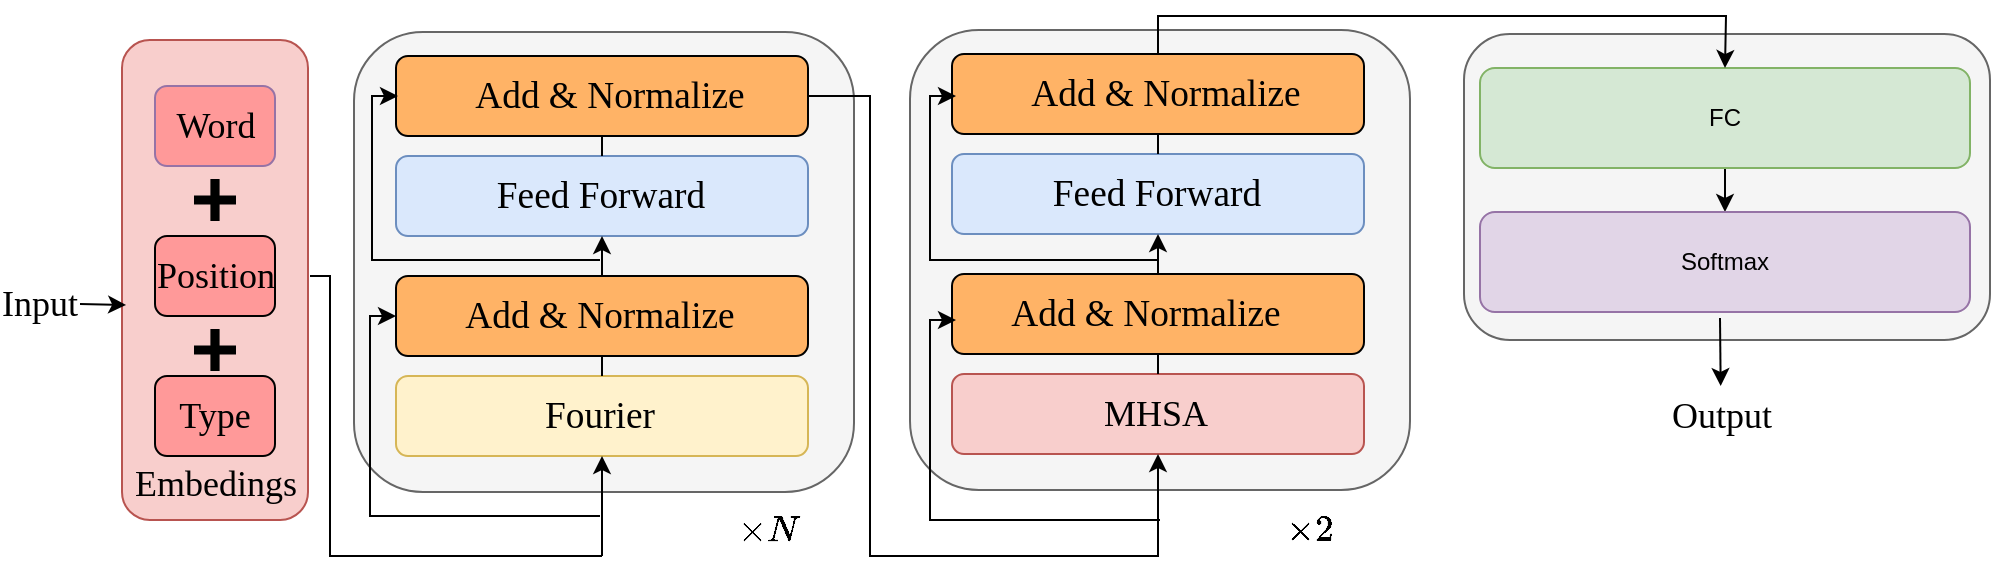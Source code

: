 <mxfile version="26.1.1">
  <diagram name="第 1 页" id="OZodCYnjfzVSxdGQ9F1W">
    <mxGraphModel dx="1050" dy="1691" grid="1" gridSize="10" guides="1" tooltips="1" connect="1" arrows="1" fold="1" page="1" pageScale="1" pageWidth="827" pageHeight="1169" math="1" shadow="0">
      <root>
        <mxCell id="0" />
        <mxCell id="1" parent="0" />
        <mxCell id="BH4oJEIWNUZMl2tsmwMQ-1" value="&lt;font style=&quot;font-size: 18px;&quot; face=&quot;Times New Roman&quot;&gt;Input&lt;/font&gt;" style="text;html=1;align=center;verticalAlign=middle;whiteSpace=wrap;rounded=0;" parent="1" vertex="1">
          <mxGeometry x="95" y="99" width="40" height="30" as="geometry" />
        </mxCell>
        <mxCell id="BH4oJEIWNUZMl2tsmwMQ-12" value="&lt;div&gt;&lt;span style=&quot;font-size: 14pt; font-family: &amp;quot;Times New Roman&amp;quot;;&quot;&gt;Fourier&lt;/span&gt;&lt;/div&gt;" style="text;html=1;align=center;verticalAlign=middle;whiteSpace=wrap;rounded=0;" parent="1" vertex="1">
          <mxGeometry x="365" y="155" width="60" height="30" as="geometry" />
        </mxCell>
        <mxCell id="BH4oJEIWNUZMl2tsmwMQ-14" value="&lt;div&gt;&lt;span style=&quot;font-size: 14pt; font-family: &amp;quot;Times New Roman&amp;quot;;&quot;&gt;Add &amp;amp; Normalize&lt;/span&gt;&lt;/div&gt;" style="text;html=1;align=center;verticalAlign=middle;whiteSpace=wrap;rounded=0;" parent="1" vertex="1">
          <mxGeometry x="320" y="105" width="160" height="30" as="geometry" />
        </mxCell>
        <mxCell id="BH4oJEIWNUZMl2tsmwMQ-19" value="&lt;div&gt;&lt;span style=&quot;font-size: 14pt; font-family: &amp;quot;Times New Roman&amp;quot;;&quot;&gt;Feed Forward&lt;/span&gt;&lt;/div&gt;" style="text;html=1;align=center;verticalAlign=middle;whiteSpace=wrap;rounded=0;" parent="1" vertex="1">
          <mxGeometry x="342" y="45" width="116" height="30" as="geometry" />
        </mxCell>
        <mxCell id="BH4oJEIWNUZMl2tsmwMQ-20" value="" style="group" parent="1" vertex="1" connectable="0">
          <mxGeometry x="272" y="-22" width="250" height="235" as="geometry" />
        </mxCell>
        <mxCell id="BH4oJEIWNUZMl2tsmwMQ-10" value="" style="rounded=1;whiteSpace=wrap;html=1;fillColor=#f5f5f5;fontColor=#333333;strokeColor=#666666;" parent="BH4oJEIWNUZMl2tsmwMQ-20" vertex="1">
          <mxGeometry width="250" height="230" as="geometry" />
        </mxCell>
        <mxCell id="BH4oJEIWNUZMl2tsmwMQ-11" value="" style="rounded=1;whiteSpace=wrap;html=1;fillColor=#fff2cc;strokeColor=#d6b656;" parent="BH4oJEIWNUZMl2tsmwMQ-20" vertex="1">
          <mxGeometry x="21" y="172" width="206" height="40" as="geometry" />
        </mxCell>
        <mxCell id="BH4oJEIWNUZMl2tsmwMQ-13" value="" style="rounded=1;whiteSpace=wrap;html=1;fillColor=#FFB366;" parent="BH4oJEIWNUZMl2tsmwMQ-20" vertex="1">
          <mxGeometry x="21" y="122" width="206" height="40" as="geometry" />
        </mxCell>
        <mxCell id="BH4oJEIWNUZMl2tsmwMQ-16" value="" style="rounded=1;whiteSpace=wrap;html=1;fillColor=#dae8fc;strokeColor=#6c8ebf;" parent="BH4oJEIWNUZMl2tsmwMQ-20" vertex="1">
          <mxGeometry x="21" y="62" width="206" height="40" as="geometry" />
        </mxCell>
        <mxCell id="BH4oJEIWNUZMl2tsmwMQ-17" value="" style="rounded=1;whiteSpace=wrap;html=1;fillColor=#FFB366;" parent="BH4oJEIWNUZMl2tsmwMQ-20" vertex="1">
          <mxGeometry x="21" y="12" width="206" height="40" as="geometry" />
        </mxCell>
        <mxCell id="BH4oJEIWNUZMl2tsmwMQ-18" value="&lt;div&gt;&lt;span style=&quot;font-size: 14pt; font-family: &amp;quot;Times New Roman&amp;quot;;&quot;&gt;Add &amp;amp; Normalize&lt;/span&gt;&lt;/div&gt;" style="text;html=1;align=center;verticalAlign=middle;whiteSpace=wrap;rounded=0;" parent="BH4oJEIWNUZMl2tsmwMQ-20" vertex="1">
          <mxGeometry x="48" y="17" width="160" height="30" as="geometry" />
        </mxCell>
        <mxCell id="BH4oJEIWNUZMl2tsmwMQ-29" value="&lt;div&gt;&lt;span style=&quot;font-size: 14pt; font-family: &amp;quot;Times New Roman&amp;quot;;&quot;&gt;Add &amp;amp; Normalize&lt;/span&gt;&lt;/div&gt;" style="text;html=1;align=center;verticalAlign=middle;whiteSpace=wrap;rounded=0;" parent="BH4oJEIWNUZMl2tsmwMQ-20" vertex="1">
          <mxGeometry x="43" y="127" width="160" height="30" as="geometry" />
        </mxCell>
        <mxCell id="BH4oJEIWNUZMl2tsmwMQ-31" value="&lt;div&gt;&lt;span style=&quot;font-size: 14pt; font-family: &amp;quot;Times New Roman&amp;quot;;&quot;&gt;Feed Forward&lt;/span&gt;&lt;/div&gt;" style="text;html=1;align=center;verticalAlign=middle;whiteSpace=wrap;rounded=0;" parent="BH4oJEIWNUZMl2tsmwMQ-20" vertex="1">
          <mxGeometry x="64.5" y="67" width="117" height="30" as="geometry" />
        </mxCell>
        <mxCell id="BH4oJEIWNUZMl2tsmwMQ-45" value="" style="endArrow=none;html=1;rounded=0;exitX=0.5;exitY=0;exitDx=0;exitDy=0;entryX=0.5;entryY=1;entryDx=0;entryDy=0;" parent="BH4oJEIWNUZMl2tsmwMQ-20" source="BH4oJEIWNUZMl2tsmwMQ-11" target="BH4oJEIWNUZMl2tsmwMQ-13" edge="1">
          <mxGeometry width="50" height="50" relative="1" as="geometry">
            <mxPoint x="158" y="212" as="sourcePoint" />
            <mxPoint x="208" y="162" as="targetPoint" />
          </mxGeometry>
        </mxCell>
        <mxCell id="BH4oJEIWNUZMl2tsmwMQ-30" value="&lt;div&gt;&lt;span style=&quot;font-size: 14pt; font-family: &amp;quot;Times New Roman&amp;quot;;&quot;&gt;Fourier&lt;/span&gt;&lt;/div&gt;" style="text;html=1;align=center;verticalAlign=middle;whiteSpace=wrap;rounded=0;" parent="BH4oJEIWNUZMl2tsmwMQ-20" vertex="1">
          <mxGeometry x="93" y="177" width="60" height="30" as="geometry" />
        </mxCell>
        <mxCell id="BH4oJEIWNUZMl2tsmwMQ-46" value="" style="endArrow=classic;html=1;rounded=0;exitX=0.5;exitY=0;exitDx=0;exitDy=0;entryX=0.5;entryY=1;entryDx=0;entryDy=0;" parent="BH4oJEIWNUZMl2tsmwMQ-20" source="BH4oJEIWNUZMl2tsmwMQ-13" target="BH4oJEIWNUZMl2tsmwMQ-16" edge="1">
          <mxGeometry width="50" height="50" relative="1" as="geometry">
            <mxPoint x="158" y="212" as="sourcePoint" />
            <mxPoint x="208" y="162" as="targetPoint" />
          </mxGeometry>
        </mxCell>
        <mxCell id="BH4oJEIWNUZMl2tsmwMQ-48" value="" style="endArrow=none;html=1;rounded=0;exitX=0.5;exitY=0;exitDx=0;exitDy=0;entryX=0.5;entryY=1;entryDx=0;entryDy=0;" parent="BH4oJEIWNUZMl2tsmwMQ-20" source="BH4oJEIWNUZMl2tsmwMQ-16" target="BH4oJEIWNUZMl2tsmwMQ-17" edge="1">
          <mxGeometry width="50" height="50" relative="1" as="geometry">
            <mxPoint x="158" y="212" as="sourcePoint" />
            <mxPoint x="208" y="162" as="targetPoint" />
          </mxGeometry>
        </mxCell>
        <mxCell id="BH4oJEIWNUZMl2tsmwMQ-21" value="" style="group" parent="1" vertex="1" connectable="0">
          <mxGeometry x="550" y="-23" width="250" height="230" as="geometry" />
        </mxCell>
        <mxCell id="BH4oJEIWNUZMl2tsmwMQ-22" value="" style="rounded=1;whiteSpace=wrap;html=1;fillColor=#f5f5f5;fontColor=#333333;strokeColor=#666666;" parent="BH4oJEIWNUZMl2tsmwMQ-21" vertex="1">
          <mxGeometry width="250" height="230" as="geometry" />
        </mxCell>
        <mxCell id="BH4oJEIWNUZMl2tsmwMQ-23" value="" style="rounded=1;whiteSpace=wrap;html=1;fillColor=#f8cecc;strokeColor=#b85450;" parent="BH4oJEIWNUZMl2tsmwMQ-21" vertex="1">
          <mxGeometry x="21" y="172" width="206" height="40" as="geometry" />
        </mxCell>
        <mxCell id="BH4oJEIWNUZMl2tsmwMQ-24" value="" style="rounded=1;whiteSpace=wrap;html=1;fillColor=#FFB366;" parent="BH4oJEIWNUZMl2tsmwMQ-21" vertex="1">
          <mxGeometry x="21" y="122" width="206" height="40" as="geometry" />
        </mxCell>
        <mxCell id="BH4oJEIWNUZMl2tsmwMQ-25" value="" style="rounded=1;whiteSpace=wrap;html=1;fillColor=#dae8fc;strokeColor=#6c8ebf;" parent="BH4oJEIWNUZMl2tsmwMQ-21" vertex="1">
          <mxGeometry x="21" y="62" width="206" height="40" as="geometry" />
        </mxCell>
        <mxCell id="BH4oJEIWNUZMl2tsmwMQ-26" value="" style="rounded=1;whiteSpace=wrap;html=1;fillColor=#FFB366;" parent="BH4oJEIWNUZMl2tsmwMQ-21" vertex="1">
          <mxGeometry x="21" y="12" width="206" height="40" as="geometry" />
        </mxCell>
        <mxCell id="BH4oJEIWNUZMl2tsmwMQ-27" value="&lt;div&gt;&lt;span style=&quot;font-size: 14pt; font-family: &amp;quot;Times New Roman&amp;quot;;&quot;&gt;Add &amp;amp; Normalize&lt;/span&gt;&lt;/div&gt;" style="text;html=1;align=center;verticalAlign=middle;whiteSpace=wrap;rounded=0;" parent="BH4oJEIWNUZMl2tsmwMQ-21" vertex="1">
          <mxGeometry x="48" y="17" width="160" height="30" as="geometry" />
        </mxCell>
        <mxCell id="BH4oJEIWNUZMl2tsmwMQ-28" value="&lt;div&gt;&lt;span style=&quot;font-size: 14pt; font-family: &amp;quot;Times New Roman&amp;quot;;&quot;&gt;Add &amp;amp; Normalize&lt;/span&gt;&lt;/div&gt;" style="text;html=1;align=center;verticalAlign=middle;whiteSpace=wrap;rounded=0;" parent="BH4oJEIWNUZMl2tsmwMQ-21" vertex="1">
          <mxGeometry x="38" y="127" width="160" height="30" as="geometry" />
        </mxCell>
        <mxCell id="BH4oJEIWNUZMl2tsmwMQ-32" value="&lt;font style=&quot;font-size: 18px;&quot; face=&quot;Times New Roman&quot;&gt;MHSA&lt;/font&gt;" style="text;html=1;align=center;verticalAlign=middle;whiteSpace=wrap;rounded=0;" parent="BH4oJEIWNUZMl2tsmwMQ-21" vertex="1">
          <mxGeometry x="93" y="177" width="60" height="30" as="geometry" />
        </mxCell>
        <mxCell id="BH4oJEIWNUZMl2tsmwMQ-33" value="&lt;div&gt;&lt;span style=&quot;font-size: 14pt; font-family: &amp;quot;Times New Roman&amp;quot;;&quot;&gt;Feed Forward&lt;/span&gt;&lt;/div&gt;" style="text;html=1;align=center;verticalAlign=middle;whiteSpace=wrap;rounded=0;" parent="BH4oJEIWNUZMl2tsmwMQ-21" vertex="1">
          <mxGeometry x="64.5" y="67" width="117" height="30" as="geometry" />
        </mxCell>
        <mxCell id="BH4oJEIWNUZMl2tsmwMQ-50" value="" style="endArrow=none;html=1;rounded=0;exitX=0.5;exitY=0;exitDx=0;exitDy=0;entryX=0.5;entryY=1;entryDx=0;entryDy=0;" parent="BH4oJEIWNUZMl2tsmwMQ-21" source="BH4oJEIWNUZMl2tsmwMQ-23" target="BH4oJEIWNUZMl2tsmwMQ-24" edge="1">
          <mxGeometry width="50" height="50" relative="1" as="geometry">
            <mxPoint x="157" y="260" as="sourcePoint" />
            <mxPoint x="207" y="210" as="targetPoint" />
          </mxGeometry>
        </mxCell>
        <mxCell id="BH4oJEIWNUZMl2tsmwMQ-51" value="" style="endArrow=classic;html=1;rounded=0;exitX=0.5;exitY=0;exitDx=0;exitDy=0;entryX=0.5;entryY=1;entryDx=0;entryDy=0;" parent="BH4oJEIWNUZMl2tsmwMQ-21" source="BH4oJEIWNUZMl2tsmwMQ-24" target="BH4oJEIWNUZMl2tsmwMQ-25" edge="1">
          <mxGeometry width="50" height="50" relative="1" as="geometry">
            <mxPoint x="157" y="260" as="sourcePoint" />
            <mxPoint x="207" y="210" as="targetPoint" />
          </mxGeometry>
        </mxCell>
        <mxCell id="BH4oJEIWNUZMl2tsmwMQ-52" value="" style="endArrow=none;html=1;rounded=0;exitX=0.5;exitY=0;exitDx=0;exitDy=0;entryX=0.5;entryY=1;entryDx=0;entryDy=0;" parent="BH4oJEIWNUZMl2tsmwMQ-21" source="BH4oJEIWNUZMl2tsmwMQ-25" target="BH4oJEIWNUZMl2tsmwMQ-26" edge="1">
          <mxGeometry width="50" height="50" relative="1" as="geometry">
            <mxPoint x="157" y="260" as="sourcePoint" />
            <mxPoint x="207" y="210" as="targetPoint" />
          </mxGeometry>
        </mxCell>
        <mxCell id="Mn-FbeaIOUMtjVmfDvKY-14" value="" style="endArrow=classic;html=1;rounded=0;" edge="1" parent="BH4oJEIWNUZMl2tsmwMQ-21">
          <mxGeometry width="50" height="50" relative="1" as="geometry">
            <mxPoint x="124" y="115" as="sourcePoint" />
            <mxPoint x="23" y="33" as="targetPoint" />
            <Array as="points">
              <mxPoint x="10" y="115" />
              <mxPoint x="10" y="33" />
            </Array>
          </mxGeometry>
        </mxCell>
        <mxCell id="BH4oJEIWNUZMl2tsmwMQ-53" value="" style="endArrow=classic;html=1;rounded=0;entryX=0;entryY=0.5;entryDx=0;entryDy=0;" parent="1" target="BH4oJEIWNUZMl2tsmwMQ-13" edge="1">
          <mxGeometry width="50" height="50" relative="1" as="geometry">
            <mxPoint x="395" y="220" as="sourcePoint" />
            <mxPoint x="485" y="40" as="targetPoint" />
            <Array as="points">
              <mxPoint x="280" y="220" />
              <mxPoint x="280" y="120" />
            </Array>
          </mxGeometry>
        </mxCell>
        <mxCell id="BH4oJEIWNUZMl2tsmwMQ-54" value="" style="endArrow=classic;html=1;rounded=0;" parent="1" edge="1">
          <mxGeometry width="50" height="50" relative="1" as="geometry">
            <mxPoint x="395" y="92" as="sourcePoint" />
            <mxPoint x="294" y="10" as="targetPoint" />
            <Array as="points">
              <mxPoint x="281" y="92" />
              <mxPoint x="281" y="10" />
            </Array>
          </mxGeometry>
        </mxCell>
        <mxCell id="BH4oJEIWNUZMl2tsmwMQ-62" value="&lt;font style=&quot;font-size: 18px;&quot; face=&quot;Times New Roman&quot;&gt;$$\times{N}$$&lt;/font&gt;" style="text;html=1;align=center;verticalAlign=middle;whiteSpace=wrap;rounded=0;" parent="1" vertex="1">
          <mxGeometry x="450" y="213" width="60" height="28" as="geometry" />
        </mxCell>
        <mxCell id="Mn-FbeaIOUMtjVmfDvKY-10" value="" style="group" vertex="1" connectable="0" parent="1">
          <mxGeometry x="156" y="-18" width="93" height="240" as="geometry" />
        </mxCell>
        <mxCell id="BH4oJEIWNUZMl2tsmwMQ-2" value="" style="rounded=1;whiteSpace=wrap;html=1;fillColor=#f8cecc;strokeColor=#b85450;rotation=90;" parent="Mn-FbeaIOUMtjVmfDvKY-10" vertex="1">
          <mxGeometry x="-73.5" y="73.5" width="240" height="93" as="geometry" />
        </mxCell>
        <mxCell id="BH4oJEIWNUZMl2tsmwMQ-3" value="&lt;font style=&quot;font-size: 18px;&quot; face=&quot;Times New Roman&quot;&gt;Embedings&lt;/font&gt;" style="text;html=1;align=center;verticalAlign=middle;whiteSpace=wrap;rounded=0;rotation=0;" parent="Mn-FbeaIOUMtjVmfDvKY-10" vertex="1">
          <mxGeometry x="2.63" y="208" width="87.75" height="27" as="geometry" />
        </mxCell>
        <mxCell id="BH4oJEIWNUZMl2tsmwMQ-4" value="" style="rounded=1;whiteSpace=wrap;html=1;fillColor=#FF9999;strokeColor=#9673a6;" parent="Mn-FbeaIOUMtjVmfDvKY-10" vertex="1">
          <mxGeometry x="16.5" y="23" width="60" height="40" as="geometry" />
        </mxCell>
        <mxCell id="BH4oJEIWNUZMl2tsmwMQ-5" value="&lt;font style=&quot;font-size: 18px;&quot; face=&quot;Times New Roman&quot;&gt;Word&lt;/font&gt;" style="text;html=1;align=center;verticalAlign=middle;whiteSpace=wrap;rounded=0;" parent="Mn-FbeaIOUMtjVmfDvKY-10" vertex="1">
          <mxGeometry x="16.5" y="28" width="60" height="30" as="geometry" />
        </mxCell>
        <mxCell id="BH4oJEIWNUZMl2tsmwMQ-6" value="" style="rounded=1;whiteSpace=wrap;html=1;fillColor=#FF9999;" parent="Mn-FbeaIOUMtjVmfDvKY-10" vertex="1">
          <mxGeometry x="16.5" y="98" width="60" height="40" as="geometry" />
        </mxCell>
        <mxCell id="BH4oJEIWNUZMl2tsmwMQ-7" value="" style="rounded=1;whiteSpace=wrap;html=1;fillColor=#FF9999;" parent="Mn-FbeaIOUMtjVmfDvKY-10" vertex="1">
          <mxGeometry x="16.5" y="168" width="60" height="40" as="geometry" />
        </mxCell>
        <mxCell id="BH4oJEIWNUZMl2tsmwMQ-8" value="&lt;font style=&quot;font-size: 18px;&quot; face=&quot;Times New Roman&quot;&gt;Position&lt;/font&gt;" style="text;html=1;align=center;verticalAlign=middle;whiteSpace=wrap;rounded=0;" parent="Mn-FbeaIOUMtjVmfDvKY-10" vertex="1">
          <mxGeometry x="16.5" y="103" width="60" height="30" as="geometry" />
        </mxCell>
        <mxCell id="BH4oJEIWNUZMl2tsmwMQ-36" value="" style="shape=cross;whiteSpace=wrap;html=1;fillColor=#000000;size=0.18;" parent="Mn-FbeaIOUMtjVmfDvKY-10" vertex="1">
          <mxGeometry x="36.5" y="145" width="20" height="20" as="geometry" />
        </mxCell>
        <mxCell id="BH4oJEIWNUZMl2tsmwMQ-40" value="" style="shape=cross;whiteSpace=wrap;html=1;fillColor=#000000;size=0.18;" parent="Mn-FbeaIOUMtjVmfDvKY-10" vertex="1">
          <mxGeometry x="36.5" y="70" width="20" height="20" as="geometry" />
        </mxCell>
        <mxCell id="BH4oJEIWNUZMl2tsmwMQ-9" value="&lt;font style=&quot;font-size: 18px;&quot; face=&quot;Times New Roman&quot;&gt;Type&lt;/font&gt;" style="text;html=1;align=center;verticalAlign=middle;whiteSpace=wrap;rounded=0;" parent="Mn-FbeaIOUMtjVmfDvKY-10" vertex="1">
          <mxGeometry x="19" y="173" width="55" height="30" as="geometry" />
        </mxCell>
        <mxCell id="Mn-FbeaIOUMtjVmfDvKY-11" value="" style="endArrow=classic;html=1;rounded=0;exitX=1;exitY=0.5;exitDx=0;exitDy=0;entryX=0.552;entryY=0.978;entryDx=0;entryDy=0;entryPerimeter=0;" edge="1" parent="1" source="BH4oJEIWNUZMl2tsmwMQ-1" target="BH4oJEIWNUZMl2tsmwMQ-2">
          <mxGeometry width="50" height="50" relative="1" as="geometry">
            <mxPoint x="190" y="270" as="sourcePoint" />
            <mxPoint x="440" y="50" as="targetPoint" />
          </mxGeometry>
        </mxCell>
        <mxCell id="BH4oJEIWNUZMl2tsmwMQ-41" value="" style="endArrow=classic;html=1;rounded=0;entryX=0.5;entryY=1;entryDx=0;entryDy=0;" parent="1" target="BH4oJEIWNUZMl2tsmwMQ-11" edge="1">
          <mxGeometry width="50" height="50" relative="1" as="geometry">
            <mxPoint x="396" y="240" as="sourcePoint" />
            <mxPoint x="480" y="140" as="targetPoint" />
          </mxGeometry>
        </mxCell>
        <mxCell id="Mn-FbeaIOUMtjVmfDvKY-7" value="" style="endArrow=none;html=1;rounded=0;startArrow=none;startFill=0;" edge="1" parent="1">
          <mxGeometry width="50" height="50" relative="1" as="geometry">
            <mxPoint x="250" y="100" as="sourcePoint" />
            <mxPoint x="396" y="240" as="targetPoint" />
            <Array as="points">
              <mxPoint x="260" y="100" />
              <mxPoint x="260" y="240" />
            </Array>
          </mxGeometry>
        </mxCell>
        <mxCell id="Mn-FbeaIOUMtjVmfDvKY-12" value="" style="endArrow=classic;html=1;rounded=0;exitX=1;exitY=0.5;exitDx=0;exitDy=0;entryX=0.5;entryY=1;entryDx=0;entryDy=0;" edge="1" parent="1" source="BH4oJEIWNUZMl2tsmwMQ-17" target="BH4oJEIWNUZMl2tsmwMQ-23">
          <mxGeometry width="50" height="50" relative="1" as="geometry">
            <mxPoint x="390" y="100" as="sourcePoint" />
            <mxPoint x="650" y="250" as="targetPoint" />
            <Array as="points">
              <mxPoint x="530" y="10" />
              <mxPoint x="530" y="240" />
              <mxPoint x="674" y="240" />
            </Array>
          </mxGeometry>
        </mxCell>
        <mxCell id="Mn-FbeaIOUMtjVmfDvKY-13" value="" style="endArrow=classic;html=1;rounded=0;entryX=0;entryY=0.5;entryDx=0;entryDy=0;" edge="1" parent="1">
          <mxGeometry width="50" height="50" relative="1" as="geometry">
            <mxPoint x="675" y="222" as="sourcePoint" />
            <mxPoint x="573" y="122" as="targetPoint" />
            <Array as="points">
              <mxPoint x="560" y="222" />
              <mxPoint x="560" y="122" />
            </Array>
          </mxGeometry>
        </mxCell>
        <mxCell id="BH4oJEIWNUZMl2tsmwMQ-63" value="&lt;font style=&quot;font-size: 18px;&quot; face=&quot;Times New Roman&quot;&gt;$$\times{2}$$&lt;/font&gt;" style="text;html=1;align=center;verticalAlign=middle;whiteSpace=wrap;rounded=0;" parent="1" vertex="1">
          <mxGeometry x="720" y="213" width="60" height="28" as="geometry" />
        </mxCell>
        <mxCell id="Mn-FbeaIOUMtjVmfDvKY-20" value="" style="rounded=1;whiteSpace=wrap;html=1;fillColor=#f5f5f5;fontColor=#333333;strokeColor=#666666;" vertex="1" parent="1">
          <mxGeometry x="827" y="-21" width="263" height="153" as="geometry" />
        </mxCell>
        <mxCell id="BH4oJEIWNUZMl2tsmwMQ-61" value="&lt;font style=&quot;font-size: 18px;&quot; face=&quot;Times New Roman&quot;&gt;Output&lt;/font&gt;" style="text;html=1;align=center;verticalAlign=middle;whiteSpace=wrap;rounded=0;" parent="1" vertex="1">
          <mxGeometry x="925.5" y="155" width="60" height="30" as="geometry" />
        </mxCell>
        <mxCell id="Mn-FbeaIOUMtjVmfDvKY-21" value="" style="group" vertex="1" connectable="0" parent="1">
          <mxGeometry x="835" y="-4" width="245" height="125" as="geometry" />
        </mxCell>
        <mxCell id="Mn-FbeaIOUMtjVmfDvKY-18" value="" style="edgeStyle=orthogonalEdgeStyle;rounded=0;orthogonalLoop=1;jettySize=auto;html=1;" edge="1" parent="Mn-FbeaIOUMtjVmfDvKY-21" source="BH4oJEIWNUZMl2tsmwMQ-57" target="Mn-FbeaIOUMtjVmfDvKY-16">
          <mxGeometry relative="1" as="geometry" />
        </mxCell>
        <mxCell id="BH4oJEIWNUZMl2tsmwMQ-57" value="FC" style="rounded=1;whiteSpace=wrap;html=1;fillColor=#d5e8d4;strokeColor=#82b366;" parent="Mn-FbeaIOUMtjVmfDvKY-21" vertex="1">
          <mxGeometry width="245" height="50" as="geometry" />
        </mxCell>
        <mxCell id="Mn-FbeaIOUMtjVmfDvKY-16" value="Softmax" style="rounded=1;whiteSpace=wrap;html=1;fillColor=#e1d5e7;strokeColor=#9673a6;" vertex="1" parent="Mn-FbeaIOUMtjVmfDvKY-21">
          <mxGeometry y="72" width="245" height="50" as="geometry" />
        </mxCell>
        <mxCell id="Mn-FbeaIOUMtjVmfDvKY-19" value="" style="endArrow=classic;html=1;rounded=0;" edge="1" parent="Mn-FbeaIOUMtjVmfDvKY-21" target="BH4oJEIWNUZMl2tsmwMQ-61">
          <mxGeometry width="50" height="50" relative="1" as="geometry">
            <mxPoint x="120" y="125" as="sourcePoint" />
            <mxPoint x="170" y="72" as="targetPoint" />
          </mxGeometry>
        </mxCell>
        <mxCell id="Mn-FbeaIOUMtjVmfDvKY-23" value="" style="endArrow=classic;html=1;rounded=0;exitX=0.5;exitY=0;exitDx=0;exitDy=0;entryX=0.5;entryY=0;entryDx=0;entryDy=0;" edge="1" parent="1" source="BH4oJEIWNUZMl2tsmwMQ-26" target="BH4oJEIWNUZMl2tsmwMQ-57">
          <mxGeometry width="50" height="50" relative="1" as="geometry">
            <mxPoint x="730" y="100" as="sourcePoint" />
            <mxPoint x="1030" y="-60" as="targetPoint" />
            <Array as="points">
              <mxPoint x="674" y="-30" />
              <mxPoint x="958" y="-30" />
            </Array>
          </mxGeometry>
        </mxCell>
      </root>
    </mxGraphModel>
  </diagram>
</mxfile>
